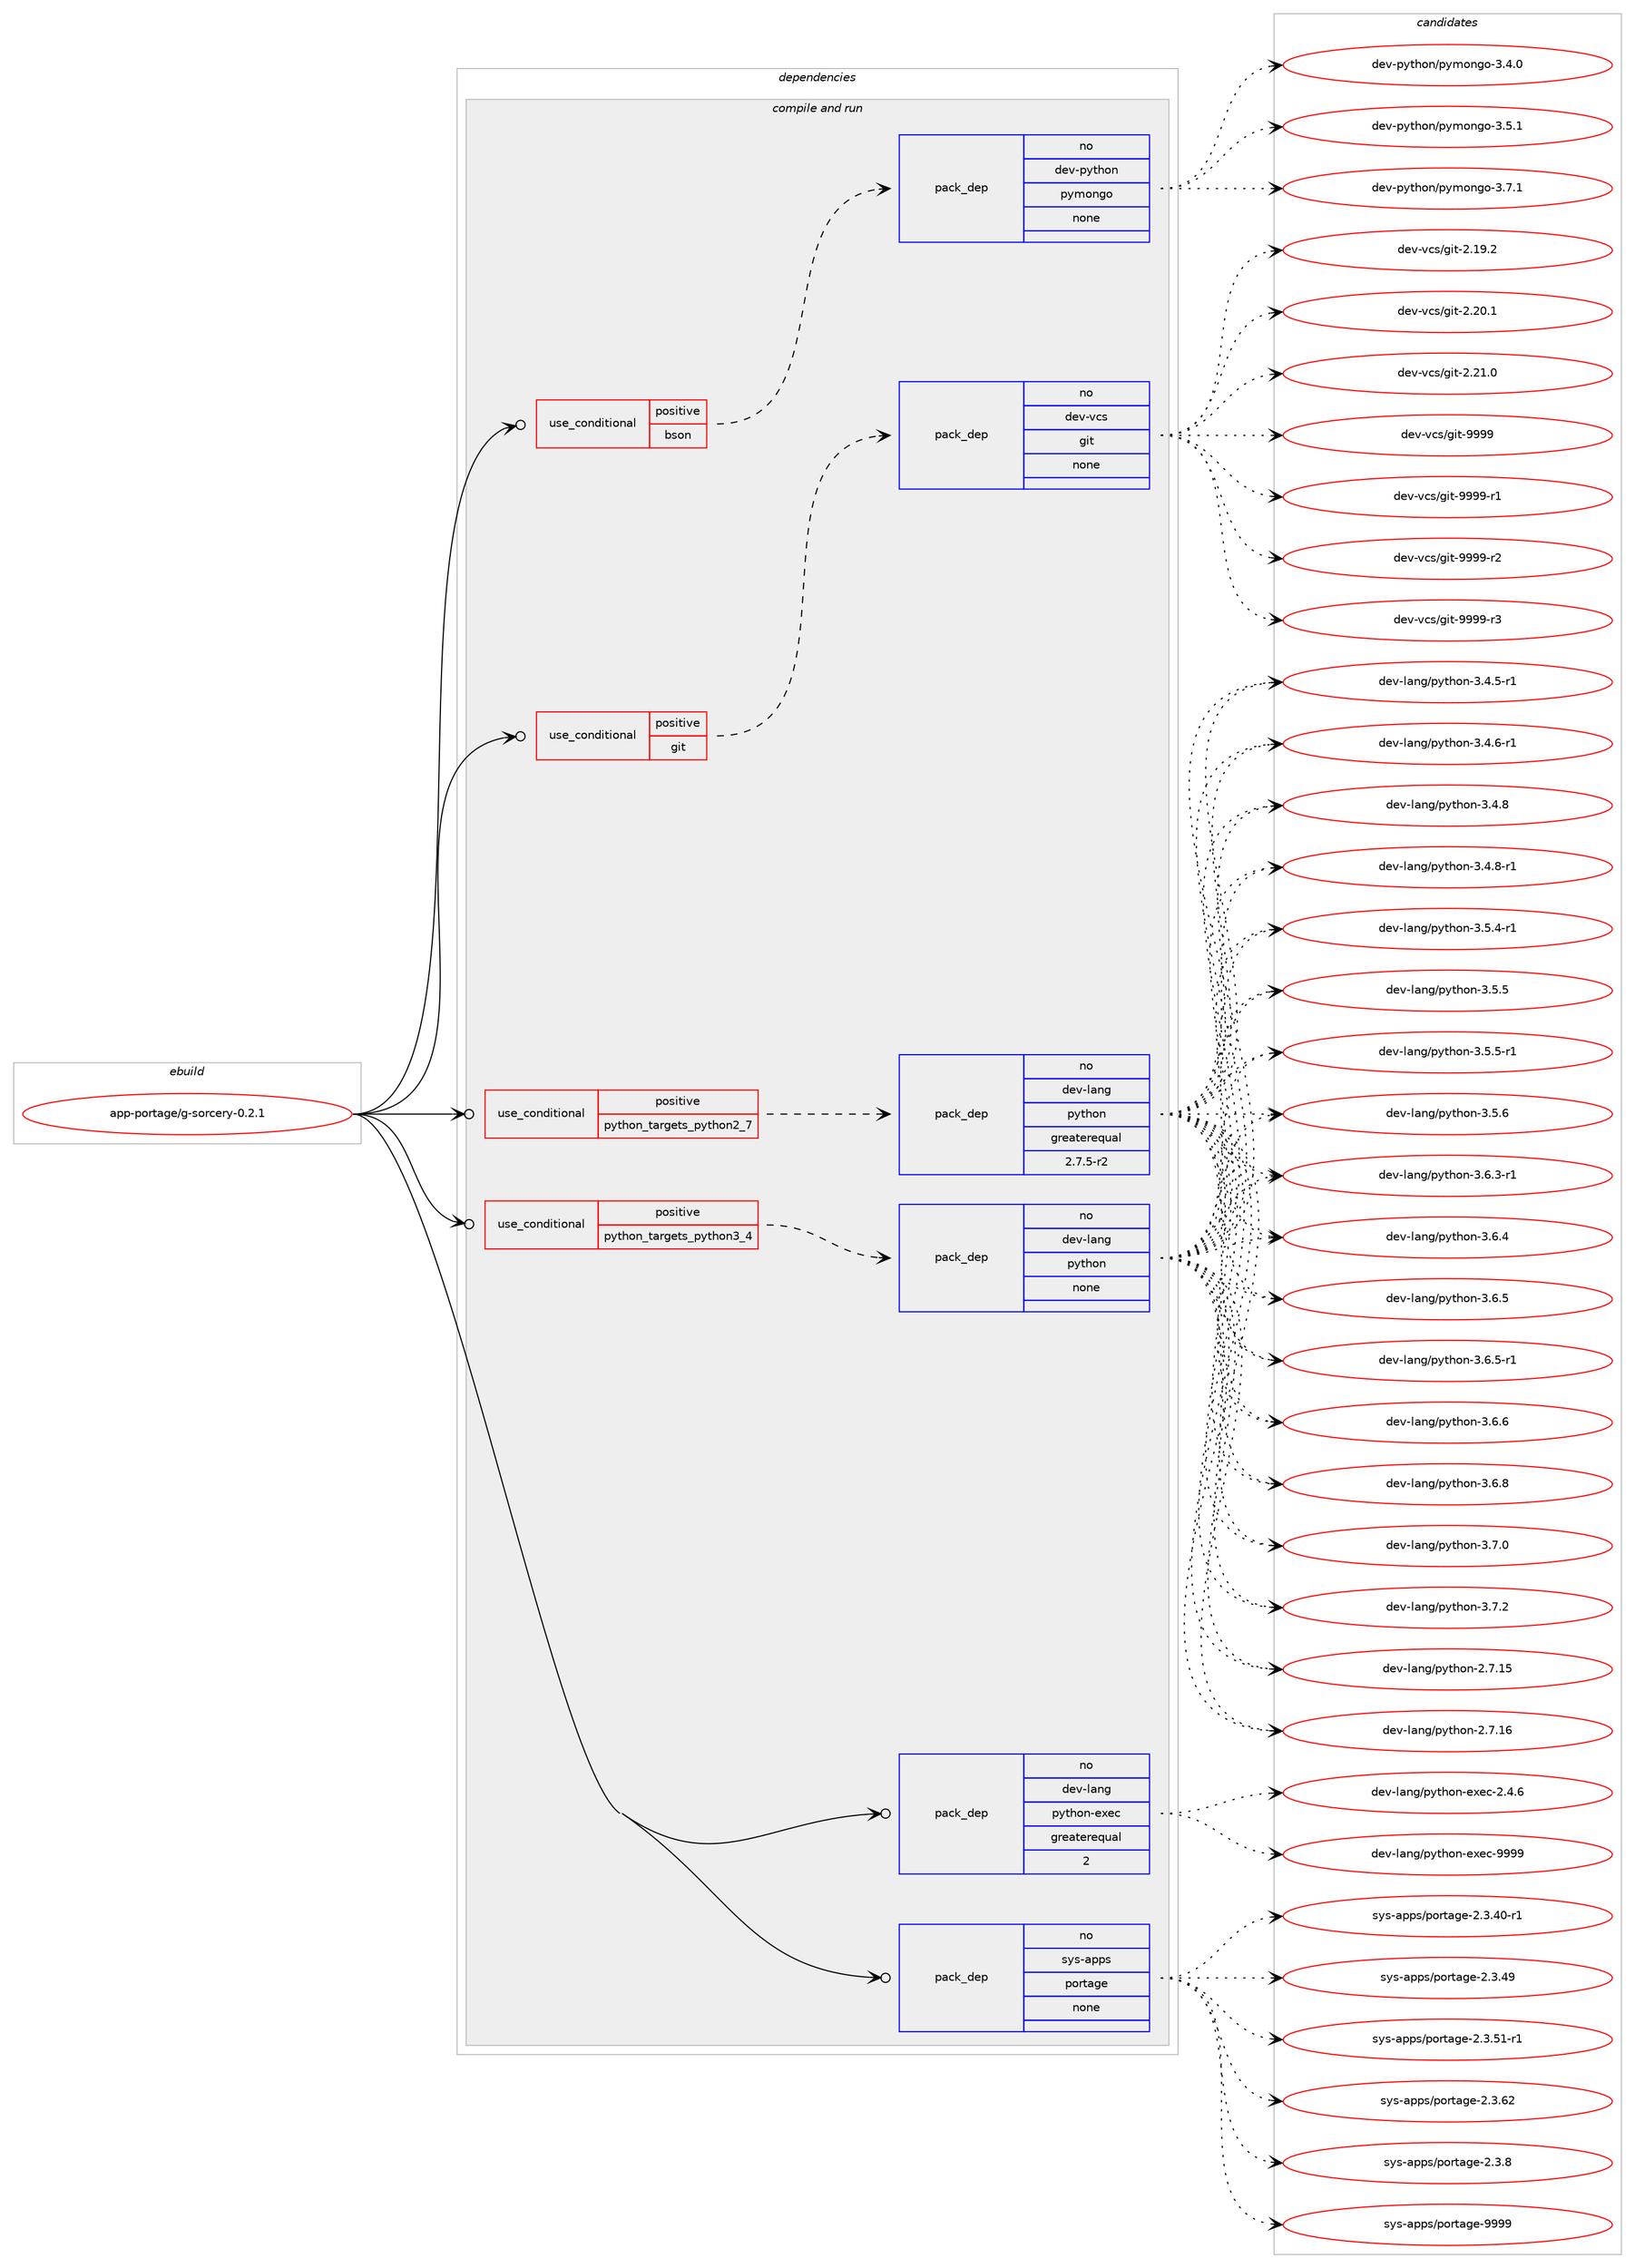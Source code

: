 digraph prolog {

# *************
# Graph options
# *************

newrank=true;
concentrate=true;
compound=true;
graph [rankdir=LR,fontname=Helvetica,fontsize=10,ranksep=1.5];#, ranksep=2.5, nodesep=0.2];
edge  [arrowhead=vee];
node  [fontname=Helvetica,fontsize=10];

# **********
# The ebuild
# **********

subgraph cluster_leftcol {
color=gray;
rank=same;
label=<<i>ebuild</i>>;
id [label="app-portage/g-sorcery-0.2.1", color=red, width=4, href="../app-portage/g-sorcery-0.2.1.svg"];
}

# ****************
# The dependencies
# ****************

subgraph cluster_midcol {
color=gray;
label=<<i>dependencies</i>>;
subgraph cluster_compile {
fillcolor="#eeeeee";
style=filled;
label=<<i>compile</i>>;
}
subgraph cluster_compileandrun {
fillcolor="#eeeeee";
style=filled;
label=<<i>compile and run</i>>;
subgraph cond354680 {
dependency1305535 [label=<<TABLE BORDER="0" CELLBORDER="1" CELLSPACING="0" CELLPADDING="4"><TR><TD ROWSPAN="3" CELLPADDING="10">use_conditional</TD></TR><TR><TD>positive</TD></TR><TR><TD>bson</TD></TR></TABLE>>, shape=none, color=red];
subgraph pack930472 {
dependency1305536 [label=<<TABLE BORDER="0" CELLBORDER="1" CELLSPACING="0" CELLPADDING="4" WIDTH="220"><TR><TD ROWSPAN="6" CELLPADDING="30">pack_dep</TD></TR><TR><TD WIDTH="110">no</TD></TR><TR><TD>dev-python</TD></TR><TR><TD>pymongo</TD></TR><TR><TD>none</TD></TR><TR><TD></TD></TR></TABLE>>, shape=none, color=blue];
}
dependency1305535:e -> dependency1305536:w [weight=20,style="dashed",arrowhead="vee"];
}
id:e -> dependency1305535:w [weight=20,style="solid",arrowhead="odotvee"];
subgraph cond354681 {
dependency1305537 [label=<<TABLE BORDER="0" CELLBORDER="1" CELLSPACING="0" CELLPADDING="4"><TR><TD ROWSPAN="3" CELLPADDING="10">use_conditional</TD></TR><TR><TD>positive</TD></TR><TR><TD>git</TD></TR></TABLE>>, shape=none, color=red];
subgraph pack930473 {
dependency1305538 [label=<<TABLE BORDER="0" CELLBORDER="1" CELLSPACING="0" CELLPADDING="4" WIDTH="220"><TR><TD ROWSPAN="6" CELLPADDING="30">pack_dep</TD></TR><TR><TD WIDTH="110">no</TD></TR><TR><TD>dev-vcs</TD></TR><TR><TD>git</TD></TR><TR><TD>none</TD></TR><TR><TD></TD></TR></TABLE>>, shape=none, color=blue];
}
dependency1305537:e -> dependency1305538:w [weight=20,style="dashed",arrowhead="vee"];
}
id:e -> dependency1305537:w [weight=20,style="solid",arrowhead="odotvee"];
subgraph cond354682 {
dependency1305539 [label=<<TABLE BORDER="0" CELLBORDER="1" CELLSPACING="0" CELLPADDING="4"><TR><TD ROWSPAN="3" CELLPADDING="10">use_conditional</TD></TR><TR><TD>positive</TD></TR><TR><TD>python_targets_python2_7</TD></TR></TABLE>>, shape=none, color=red];
subgraph pack930474 {
dependency1305540 [label=<<TABLE BORDER="0" CELLBORDER="1" CELLSPACING="0" CELLPADDING="4" WIDTH="220"><TR><TD ROWSPAN="6" CELLPADDING="30">pack_dep</TD></TR><TR><TD WIDTH="110">no</TD></TR><TR><TD>dev-lang</TD></TR><TR><TD>python</TD></TR><TR><TD>greaterequal</TD></TR><TR><TD>2.7.5-r2</TD></TR></TABLE>>, shape=none, color=blue];
}
dependency1305539:e -> dependency1305540:w [weight=20,style="dashed",arrowhead="vee"];
}
id:e -> dependency1305539:w [weight=20,style="solid",arrowhead="odotvee"];
subgraph cond354683 {
dependency1305541 [label=<<TABLE BORDER="0" CELLBORDER="1" CELLSPACING="0" CELLPADDING="4"><TR><TD ROWSPAN="3" CELLPADDING="10">use_conditional</TD></TR><TR><TD>positive</TD></TR><TR><TD>python_targets_python3_4</TD></TR></TABLE>>, shape=none, color=red];
subgraph pack930475 {
dependency1305542 [label=<<TABLE BORDER="0" CELLBORDER="1" CELLSPACING="0" CELLPADDING="4" WIDTH="220"><TR><TD ROWSPAN="6" CELLPADDING="30">pack_dep</TD></TR><TR><TD WIDTH="110">no</TD></TR><TR><TD>dev-lang</TD></TR><TR><TD>python</TD></TR><TR><TD>none</TD></TR><TR><TD></TD></TR></TABLE>>, shape=none, color=blue];
}
dependency1305541:e -> dependency1305542:w [weight=20,style="dashed",arrowhead="vee"];
}
id:e -> dependency1305541:w [weight=20,style="solid",arrowhead="odotvee"];
subgraph pack930476 {
dependency1305543 [label=<<TABLE BORDER="0" CELLBORDER="1" CELLSPACING="0" CELLPADDING="4" WIDTH="220"><TR><TD ROWSPAN="6" CELLPADDING="30">pack_dep</TD></TR><TR><TD WIDTH="110">no</TD></TR><TR><TD>dev-lang</TD></TR><TR><TD>python-exec</TD></TR><TR><TD>greaterequal</TD></TR><TR><TD>2</TD></TR></TABLE>>, shape=none, color=blue];
}
id:e -> dependency1305543:w [weight=20,style="solid",arrowhead="odotvee"];
subgraph pack930477 {
dependency1305544 [label=<<TABLE BORDER="0" CELLBORDER="1" CELLSPACING="0" CELLPADDING="4" WIDTH="220"><TR><TD ROWSPAN="6" CELLPADDING="30">pack_dep</TD></TR><TR><TD WIDTH="110">no</TD></TR><TR><TD>sys-apps</TD></TR><TR><TD>portage</TD></TR><TR><TD>none</TD></TR><TR><TD></TD></TR></TABLE>>, shape=none, color=blue];
}
id:e -> dependency1305544:w [weight=20,style="solid",arrowhead="odotvee"];
}
subgraph cluster_run {
fillcolor="#eeeeee";
style=filled;
label=<<i>run</i>>;
}
}

# **************
# The candidates
# **************

subgraph cluster_choices {
rank=same;
color=gray;
label=<<i>candidates</i>>;

subgraph choice930472 {
color=black;
nodesep=1;
choice1001011184511212111610411111047112121109111110103111455146524648 [label="dev-python/pymongo-3.4.0", color=red, width=4,href="../dev-python/pymongo-3.4.0.svg"];
choice1001011184511212111610411111047112121109111110103111455146534649 [label="dev-python/pymongo-3.5.1", color=red, width=4,href="../dev-python/pymongo-3.5.1.svg"];
choice1001011184511212111610411111047112121109111110103111455146554649 [label="dev-python/pymongo-3.7.1", color=red, width=4,href="../dev-python/pymongo-3.7.1.svg"];
dependency1305536:e -> choice1001011184511212111610411111047112121109111110103111455146524648:w [style=dotted,weight="100"];
dependency1305536:e -> choice1001011184511212111610411111047112121109111110103111455146534649:w [style=dotted,weight="100"];
dependency1305536:e -> choice1001011184511212111610411111047112121109111110103111455146554649:w [style=dotted,weight="100"];
}
subgraph choice930473 {
color=black;
nodesep=1;
choice10010111845118991154710310511645504649574650 [label="dev-vcs/git-2.19.2", color=red, width=4,href="../dev-vcs/git-2.19.2.svg"];
choice10010111845118991154710310511645504650484649 [label="dev-vcs/git-2.20.1", color=red, width=4,href="../dev-vcs/git-2.20.1.svg"];
choice10010111845118991154710310511645504650494648 [label="dev-vcs/git-2.21.0", color=red, width=4,href="../dev-vcs/git-2.21.0.svg"];
choice1001011184511899115471031051164557575757 [label="dev-vcs/git-9999", color=red, width=4,href="../dev-vcs/git-9999.svg"];
choice10010111845118991154710310511645575757574511449 [label="dev-vcs/git-9999-r1", color=red, width=4,href="../dev-vcs/git-9999-r1.svg"];
choice10010111845118991154710310511645575757574511450 [label="dev-vcs/git-9999-r2", color=red, width=4,href="../dev-vcs/git-9999-r2.svg"];
choice10010111845118991154710310511645575757574511451 [label="dev-vcs/git-9999-r3", color=red, width=4,href="../dev-vcs/git-9999-r3.svg"];
dependency1305538:e -> choice10010111845118991154710310511645504649574650:w [style=dotted,weight="100"];
dependency1305538:e -> choice10010111845118991154710310511645504650484649:w [style=dotted,weight="100"];
dependency1305538:e -> choice10010111845118991154710310511645504650494648:w [style=dotted,weight="100"];
dependency1305538:e -> choice1001011184511899115471031051164557575757:w [style=dotted,weight="100"];
dependency1305538:e -> choice10010111845118991154710310511645575757574511449:w [style=dotted,weight="100"];
dependency1305538:e -> choice10010111845118991154710310511645575757574511450:w [style=dotted,weight="100"];
dependency1305538:e -> choice10010111845118991154710310511645575757574511451:w [style=dotted,weight="100"];
}
subgraph choice930474 {
color=black;
nodesep=1;
choice10010111845108971101034711212111610411111045504655464953 [label="dev-lang/python-2.7.15", color=red, width=4,href="../dev-lang/python-2.7.15.svg"];
choice10010111845108971101034711212111610411111045504655464954 [label="dev-lang/python-2.7.16", color=red, width=4,href="../dev-lang/python-2.7.16.svg"];
choice1001011184510897110103471121211161041111104551465246534511449 [label="dev-lang/python-3.4.5-r1", color=red, width=4,href="../dev-lang/python-3.4.5-r1.svg"];
choice1001011184510897110103471121211161041111104551465246544511449 [label="dev-lang/python-3.4.6-r1", color=red, width=4,href="../dev-lang/python-3.4.6-r1.svg"];
choice100101118451089711010347112121116104111110455146524656 [label="dev-lang/python-3.4.8", color=red, width=4,href="../dev-lang/python-3.4.8.svg"];
choice1001011184510897110103471121211161041111104551465246564511449 [label="dev-lang/python-3.4.8-r1", color=red, width=4,href="../dev-lang/python-3.4.8-r1.svg"];
choice1001011184510897110103471121211161041111104551465346524511449 [label="dev-lang/python-3.5.4-r1", color=red, width=4,href="../dev-lang/python-3.5.4-r1.svg"];
choice100101118451089711010347112121116104111110455146534653 [label="dev-lang/python-3.5.5", color=red, width=4,href="../dev-lang/python-3.5.5.svg"];
choice1001011184510897110103471121211161041111104551465346534511449 [label="dev-lang/python-3.5.5-r1", color=red, width=4,href="../dev-lang/python-3.5.5-r1.svg"];
choice100101118451089711010347112121116104111110455146534654 [label="dev-lang/python-3.5.6", color=red, width=4,href="../dev-lang/python-3.5.6.svg"];
choice1001011184510897110103471121211161041111104551465446514511449 [label="dev-lang/python-3.6.3-r1", color=red, width=4,href="../dev-lang/python-3.6.3-r1.svg"];
choice100101118451089711010347112121116104111110455146544652 [label="dev-lang/python-3.6.4", color=red, width=4,href="../dev-lang/python-3.6.4.svg"];
choice100101118451089711010347112121116104111110455146544653 [label="dev-lang/python-3.6.5", color=red, width=4,href="../dev-lang/python-3.6.5.svg"];
choice1001011184510897110103471121211161041111104551465446534511449 [label="dev-lang/python-3.6.5-r1", color=red, width=4,href="../dev-lang/python-3.6.5-r1.svg"];
choice100101118451089711010347112121116104111110455146544654 [label="dev-lang/python-3.6.6", color=red, width=4,href="../dev-lang/python-3.6.6.svg"];
choice100101118451089711010347112121116104111110455146544656 [label="dev-lang/python-3.6.8", color=red, width=4,href="../dev-lang/python-3.6.8.svg"];
choice100101118451089711010347112121116104111110455146554648 [label="dev-lang/python-3.7.0", color=red, width=4,href="../dev-lang/python-3.7.0.svg"];
choice100101118451089711010347112121116104111110455146554650 [label="dev-lang/python-3.7.2", color=red, width=4,href="../dev-lang/python-3.7.2.svg"];
dependency1305540:e -> choice10010111845108971101034711212111610411111045504655464953:w [style=dotted,weight="100"];
dependency1305540:e -> choice10010111845108971101034711212111610411111045504655464954:w [style=dotted,weight="100"];
dependency1305540:e -> choice1001011184510897110103471121211161041111104551465246534511449:w [style=dotted,weight="100"];
dependency1305540:e -> choice1001011184510897110103471121211161041111104551465246544511449:w [style=dotted,weight="100"];
dependency1305540:e -> choice100101118451089711010347112121116104111110455146524656:w [style=dotted,weight="100"];
dependency1305540:e -> choice1001011184510897110103471121211161041111104551465246564511449:w [style=dotted,weight="100"];
dependency1305540:e -> choice1001011184510897110103471121211161041111104551465346524511449:w [style=dotted,weight="100"];
dependency1305540:e -> choice100101118451089711010347112121116104111110455146534653:w [style=dotted,weight="100"];
dependency1305540:e -> choice1001011184510897110103471121211161041111104551465346534511449:w [style=dotted,weight="100"];
dependency1305540:e -> choice100101118451089711010347112121116104111110455146534654:w [style=dotted,weight="100"];
dependency1305540:e -> choice1001011184510897110103471121211161041111104551465446514511449:w [style=dotted,weight="100"];
dependency1305540:e -> choice100101118451089711010347112121116104111110455146544652:w [style=dotted,weight="100"];
dependency1305540:e -> choice100101118451089711010347112121116104111110455146544653:w [style=dotted,weight="100"];
dependency1305540:e -> choice1001011184510897110103471121211161041111104551465446534511449:w [style=dotted,weight="100"];
dependency1305540:e -> choice100101118451089711010347112121116104111110455146544654:w [style=dotted,weight="100"];
dependency1305540:e -> choice100101118451089711010347112121116104111110455146544656:w [style=dotted,weight="100"];
dependency1305540:e -> choice100101118451089711010347112121116104111110455146554648:w [style=dotted,weight="100"];
dependency1305540:e -> choice100101118451089711010347112121116104111110455146554650:w [style=dotted,weight="100"];
}
subgraph choice930475 {
color=black;
nodesep=1;
choice10010111845108971101034711212111610411111045504655464953 [label="dev-lang/python-2.7.15", color=red, width=4,href="../dev-lang/python-2.7.15.svg"];
choice10010111845108971101034711212111610411111045504655464954 [label="dev-lang/python-2.7.16", color=red, width=4,href="../dev-lang/python-2.7.16.svg"];
choice1001011184510897110103471121211161041111104551465246534511449 [label="dev-lang/python-3.4.5-r1", color=red, width=4,href="../dev-lang/python-3.4.5-r1.svg"];
choice1001011184510897110103471121211161041111104551465246544511449 [label="dev-lang/python-3.4.6-r1", color=red, width=4,href="../dev-lang/python-3.4.6-r1.svg"];
choice100101118451089711010347112121116104111110455146524656 [label="dev-lang/python-3.4.8", color=red, width=4,href="../dev-lang/python-3.4.8.svg"];
choice1001011184510897110103471121211161041111104551465246564511449 [label="dev-lang/python-3.4.8-r1", color=red, width=4,href="../dev-lang/python-3.4.8-r1.svg"];
choice1001011184510897110103471121211161041111104551465346524511449 [label="dev-lang/python-3.5.4-r1", color=red, width=4,href="../dev-lang/python-3.5.4-r1.svg"];
choice100101118451089711010347112121116104111110455146534653 [label="dev-lang/python-3.5.5", color=red, width=4,href="../dev-lang/python-3.5.5.svg"];
choice1001011184510897110103471121211161041111104551465346534511449 [label="dev-lang/python-3.5.5-r1", color=red, width=4,href="../dev-lang/python-3.5.5-r1.svg"];
choice100101118451089711010347112121116104111110455146534654 [label="dev-lang/python-3.5.6", color=red, width=4,href="../dev-lang/python-3.5.6.svg"];
choice1001011184510897110103471121211161041111104551465446514511449 [label="dev-lang/python-3.6.3-r1", color=red, width=4,href="../dev-lang/python-3.6.3-r1.svg"];
choice100101118451089711010347112121116104111110455146544652 [label="dev-lang/python-3.6.4", color=red, width=4,href="../dev-lang/python-3.6.4.svg"];
choice100101118451089711010347112121116104111110455146544653 [label="dev-lang/python-3.6.5", color=red, width=4,href="../dev-lang/python-3.6.5.svg"];
choice1001011184510897110103471121211161041111104551465446534511449 [label="dev-lang/python-3.6.5-r1", color=red, width=4,href="../dev-lang/python-3.6.5-r1.svg"];
choice100101118451089711010347112121116104111110455146544654 [label="dev-lang/python-3.6.6", color=red, width=4,href="../dev-lang/python-3.6.6.svg"];
choice100101118451089711010347112121116104111110455146544656 [label="dev-lang/python-3.6.8", color=red, width=4,href="../dev-lang/python-3.6.8.svg"];
choice100101118451089711010347112121116104111110455146554648 [label="dev-lang/python-3.7.0", color=red, width=4,href="../dev-lang/python-3.7.0.svg"];
choice100101118451089711010347112121116104111110455146554650 [label="dev-lang/python-3.7.2", color=red, width=4,href="../dev-lang/python-3.7.2.svg"];
dependency1305542:e -> choice10010111845108971101034711212111610411111045504655464953:w [style=dotted,weight="100"];
dependency1305542:e -> choice10010111845108971101034711212111610411111045504655464954:w [style=dotted,weight="100"];
dependency1305542:e -> choice1001011184510897110103471121211161041111104551465246534511449:w [style=dotted,weight="100"];
dependency1305542:e -> choice1001011184510897110103471121211161041111104551465246544511449:w [style=dotted,weight="100"];
dependency1305542:e -> choice100101118451089711010347112121116104111110455146524656:w [style=dotted,weight="100"];
dependency1305542:e -> choice1001011184510897110103471121211161041111104551465246564511449:w [style=dotted,weight="100"];
dependency1305542:e -> choice1001011184510897110103471121211161041111104551465346524511449:w [style=dotted,weight="100"];
dependency1305542:e -> choice100101118451089711010347112121116104111110455146534653:w [style=dotted,weight="100"];
dependency1305542:e -> choice1001011184510897110103471121211161041111104551465346534511449:w [style=dotted,weight="100"];
dependency1305542:e -> choice100101118451089711010347112121116104111110455146534654:w [style=dotted,weight="100"];
dependency1305542:e -> choice1001011184510897110103471121211161041111104551465446514511449:w [style=dotted,weight="100"];
dependency1305542:e -> choice100101118451089711010347112121116104111110455146544652:w [style=dotted,weight="100"];
dependency1305542:e -> choice100101118451089711010347112121116104111110455146544653:w [style=dotted,weight="100"];
dependency1305542:e -> choice1001011184510897110103471121211161041111104551465446534511449:w [style=dotted,weight="100"];
dependency1305542:e -> choice100101118451089711010347112121116104111110455146544654:w [style=dotted,weight="100"];
dependency1305542:e -> choice100101118451089711010347112121116104111110455146544656:w [style=dotted,weight="100"];
dependency1305542:e -> choice100101118451089711010347112121116104111110455146554648:w [style=dotted,weight="100"];
dependency1305542:e -> choice100101118451089711010347112121116104111110455146554650:w [style=dotted,weight="100"];
}
subgraph choice930476 {
color=black;
nodesep=1;
choice1001011184510897110103471121211161041111104510112010199455046524654 [label="dev-lang/python-exec-2.4.6", color=red, width=4,href="../dev-lang/python-exec-2.4.6.svg"];
choice10010111845108971101034711212111610411111045101120101994557575757 [label="dev-lang/python-exec-9999", color=red, width=4,href="../dev-lang/python-exec-9999.svg"];
dependency1305543:e -> choice1001011184510897110103471121211161041111104510112010199455046524654:w [style=dotted,weight="100"];
dependency1305543:e -> choice10010111845108971101034711212111610411111045101120101994557575757:w [style=dotted,weight="100"];
}
subgraph choice930477 {
color=black;
nodesep=1;
choice11512111545971121121154711211111411697103101455046514652484511449 [label="sys-apps/portage-2.3.40-r1", color=red, width=4,href="../sys-apps/portage-2.3.40-r1.svg"];
choice1151211154597112112115471121111141169710310145504651465257 [label="sys-apps/portage-2.3.49", color=red, width=4,href="../sys-apps/portage-2.3.49.svg"];
choice11512111545971121121154711211111411697103101455046514653494511449 [label="sys-apps/portage-2.3.51-r1", color=red, width=4,href="../sys-apps/portage-2.3.51-r1.svg"];
choice1151211154597112112115471121111141169710310145504651465450 [label="sys-apps/portage-2.3.62", color=red, width=4,href="../sys-apps/portage-2.3.62.svg"];
choice11512111545971121121154711211111411697103101455046514656 [label="sys-apps/portage-2.3.8", color=red, width=4,href="../sys-apps/portage-2.3.8.svg"];
choice115121115459711211211547112111114116971031014557575757 [label="sys-apps/portage-9999", color=red, width=4,href="../sys-apps/portage-9999.svg"];
dependency1305544:e -> choice11512111545971121121154711211111411697103101455046514652484511449:w [style=dotted,weight="100"];
dependency1305544:e -> choice1151211154597112112115471121111141169710310145504651465257:w [style=dotted,weight="100"];
dependency1305544:e -> choice11512111545971121121154711211111411697103101455046514653494511449:w [style=dotted,weight="100"];
dependency1305544:e -> choice1151211154597112112115471121111141169710310145504651465450:w [style=dotted,weight="100"];
dependency1305544:e -> choice11512111545971121121154711211111411697103101455046514656:w [style=dotted,weight="100"];
dependency1305544:e -> choice115121115459711211211547112111114116971031014557575757:w [style=dotted,weight="100"];
}
}

}
